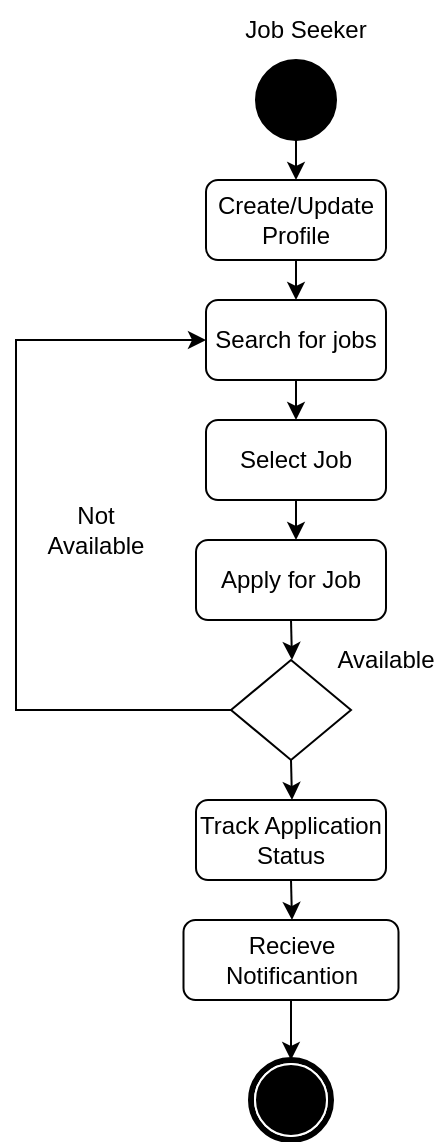 <mxfile version="26.2.2">
  <diagram name="Page-1" id="aDXQgREj_hXWIL7XdMfU">
    <mxGraphModel dx="788" dy="524" grid="1" gridSize="10" guides="1" tooltips="1" connect="1" arrows="1" fold="1" page="1" pageScale="1" pageWidth="850" pageHeight="1100" background="#ffffff" math="0" shadow="0">
      <root>
        <mxCell id="0" />
        <mxCell id="1" parent="0" />
        <mxCell id="ek56_0RN2-Bh0p7BwDvf-1" value="Job Seeker" style="text;html=1;align=center;verticalAlign=middle;whiteSpace=wrap;rounded=0;" vertex="1" parent="1">
          <mxGeometry x="370" y="20" width="70" height="30" as="geometry" />
        </mxCell>
        <mxCell id="ek56_0RN2-Bh0p7BwDvf-16" value="" style="endArrow=classic;html=1;rounded=0;exitX=0.5;exitY=1;exitDx=0;exitDy=0;" edge="1" parent="1" source="ek56_0RN2-Bh0p7BwDvf-19">
          <mxGeometry width="50" height="50" relative="1" as="geometry">
            <mxPoint x="399.5" y="90.0" as="sourcePoint" />
            <mxPoint x="400" y="110" as="targetPoint" />
          </mxGeometry>
        </mxCell>
        <mxCell id="ek56_0RN2-Bh0p7BwDvf-21" style="edgeStyle=orthogonalEdgeStyle;rounded=0;orthogonalLoop=1;jettySize=auto;html=1;exitX=0.5;exitY=1;exitDx=0;exitDy=0;" edge="1" parent="1" source="ek56_0RN2-Bh0p7BwDvf-17">
          <mxGeometry relative="1" as="geometry">
            <mxPoint x="400" y="170" as="targetPoint" />
          </mxGeometry>
        </mxCell>
        <mxCell id="ek56_0RN2-Bh0p7BwDvf-17" value="Create/Update Profile" style="rounded=1;whiteSpace=wrap;html=1;" vertex="1" parent="1">
          <mxGeometry x="355" y="110" width="90" height="40" as="geometry" />
        </mxCell>
        <mxCell id="ek56_0RN2-Bh0p7BwDvf-19" value="" style="ellipse;whiteSpace=wrap;html=1;aspect=fixed;strokeColor=default;fillColor=#000000;" vertex="1" parent="1">
          <mxGeometry x="380" y="50" width="40" height="40" as="geometry" />
        </mxCell>
        <mxCell id="ek56_0RN2-Bh0p7BwDvf-23" style="edgeStyle=orthogonalEdgeStyle;rounded=0;orthogonalLoop=1;jettySize=auto;html=1;exitX=0.5;exitY=1;exitDx=0;exitDy=0;" edge="1" parent="1" source="ek56_0RN2-Bh0p7BwDvf-22">
          <mxGeometry relative="1" as="geometry">
            <mxPoint x="400" y="230" as="targetPoint" />
          </mxGeometry>
        </mxCell>
        <mxCell id="ek56_0RN2-Bh0p7BwDvf-22" value="Search for jobs" style="rounded=1;whiteSpace=wrap;html=1;" vertex="1" parent="1">
          <mxGeometry x="355" y="170" width="90" height="40" as="geometry" />
        </mxCell>
        <mxCell id="ek56_0RN2-Bh0p7BwDvf-25" style="edgeStyle=orthogonalEdgeStyle;rounded=0;orthogonalLoop=1;jettySize=auto;html=1;exitX=0.5;exitY=1;exitDx=0;exitDy=0;" edge="1" parent="1" source="ek56_0RN2-Bh0p7BwDvf-24">
          <mxGeometry relative="1" as="geometry">
            <mxPoint x="400" y="290" as="targetPoint" />
          </mxGeometry>
        </mxCell>
        <mxCell id="ek56_0RN2-Bh0p7BwDvf-24" value="Select Job" style="rounded=1;whiteSpace=wrap;html=1;" vertex="1" parent="1">
          <mxGeometry x="355" y="230" width="90" height="40" as="geometry" />
        </mxCell>
        <mxCell id="ek56_0RN2-Bh0p7BwDvf-27" style="edgeStyle=orthogonalEdgeStyle;rounded=0;orthogonalLoop=1;jettySize=auto;html=1;exitX=0.5;exitY=1;exitDx=0;exitDy=0;" edge="1" parent="1" source="ek56_0RN2-Bh0p7BwDvf-26">
          <mxGeometry relative="1" as="geometry">
            <mxPoint x="398" y="350" as="targetPoint" />
          </mxGeometry>
        </mxCell>
        <mxCell id="ek56_0RN2-Bh0p7BwDvf-26" value="Apply for Job" style="rounded=1;whiteSpace=wrap;html=1;" vertex="1" parent="1">
          <mxGeometry x="350" y="290" width="95" height="40" as="geometry" />
        </mxCell>
        <mxCell id="ek56_0RN2-Bh0p7BwDvf-32" style="edgeStyle=orthogonalEdgeStyle;rounded=0;orthogonalLoop=1;jettySize=auto;html=1;exitX=0;exitY=0.5;exitDx=0;exitDy=0;entryX=0;entryY=0.5;entryDx=0;entryDy=0;" edge="1" parent="1" source="ek56_0RN2-Bh0p7BwDvf-29" target="ek56_0RN2-Bh0p7BwDvf-22">
          <mxGeometry relative="1" as="geometry">
            <Array as="points">
              <mxPoint x="260" y="375" />
              <mxPoint x="260" y="190" />
            </Array>
          </mxGeometry>
        </mxCell>
        <mxCell id="ek56_0RN2-Bh0p7BwDvf-35" style="edgeStyle=orthogonalEdgeStyle;rounded=0;orthogonalLoop=1;jettySize=auto;html=1;exitX=0.5;exitY=1;exitDx=0;exitDy=0;" edge="1" parent="1" source="ek56_0RN2-Bh0p7BwDvf-29">
          <mxGeometry relative="1" as="geometry">
            <mxPoint x="398" y="420" as="targetPoint" />
          </mxGeometry>
        </mxCell>
        <mxCell id="ek56_0RN2-Bh0p7BwDvf-29" value="" style="rhombus;whiteSpace=wrap;html=1;" vertex="1" parent="1">
          <mxGeometry x="367.5" y="350" width="60" height="50" as="geometry" />
        </mxCell>
        <mxCell id="ek56_0RN2-Bh0p7BwDvf-33" value="Not Available" style="text;html=1;align=center;verticalAlign=middle;whiteSpace=wrap;rounded=0;" vertex="1" parent="1">
          <mxGeometry x="270" y="270" width="60" height="30" as="geometry" />
        </mxCell>
        <mxCell id="ek56_0RN2-Bh0p7BwDvf-37" style="edgeStyle=orthogonalEdgeStyle;rounded=0;orthogonalLoop=1;jettySize=auto;html=1;exitX=0.5;exitY=1;exitDx=0;exitDy=0;" edge="1" parent="1" source="ek56_0RN2-Bh0p7BwDvf-36">
          <mxGeometry relative="1" as="geometry">
            <mxPoint x="398" y="480" as="targetPoint" />
          </mxGeometry>
        </mxCell>
        <mxCell id="ek56_0RN2-Bh0p7BwDvf-36" value="Track Application Status" style="rounded=1;whiteSpace=wrap;html=1;" vertex="1" parent="1">
          <mxGeometry x="350" y="420" width="95" height="40" as="geometry" />
        </mxCell>
        <mxCell id="ek56_0RN2-Bh0p7BwDvf-40" style="edgeStyle=orthogonalEdgeStyle;rounded=0;orthogonalLoop=1;jettySize=auto;html=1;exitX=0.5;exitY=1;exitDx=0;exitDy=0;" edge="1" parent="1" source="ek56_0RN2-Bh0p7BwDvf-38" target="ek56_0RN2-Bh0p7BwDvf-41">
          <mxGeometry relative="1" as="geometry">
            <mxPoint x="398" y="540" as="targetPoint" />
          </mxGeometry>
        </mxCell>
        <mxCell id="ek56_0RN2-Bh0p7BwDvf-38" value="Recieve Notificantion" style="rounded=1;whiteSpace=wrap;html=1;" vertex="1" parent="1">
          <mxGeometry x="343.75" y="480" width="107.5" height="40" as="geometry" />
        </mxCell>
        <mxCell id="ek56_0RN2-Bh0p7BwDvf-39" value="Available" style="text;html=1;align=center;verticalAlign=middle;whiteSpace=wrap;rounded=0;" vertex="1" parent="1">
          <mxGeometry x="420" y="340" width="50" height="20" as="geometry" />
        </mxCell>
        <mxCell id="ek56_0RN2-Bh0p7BwDvf-41" value="" style="points=[[0.145,0.145,0],[0.5,0,0],[0.855,0.145,0],[1,0.5,0],[0.855,0.855,0],[0.5,1,0],[0.145,0.855,0],[0,0.5,0]];shape=mxgraph.bpmn.event;html=1;verticalLabelPosition=bottom;labelBackgroundColor=#ffffff;verticalAlign=top;align=center;perimeter=ellipsePerimeter;outlineConnect=0;aspect=fixed;outline=end;symbol=terminate;" vertex="1" parent="1">
          <mxGeometry x="377.5" y="550" width="40" height="40" as="geometry" />
        </mxCell>
      </root>
    </mxGraphModel>
  </diagram>
</mxfile>
